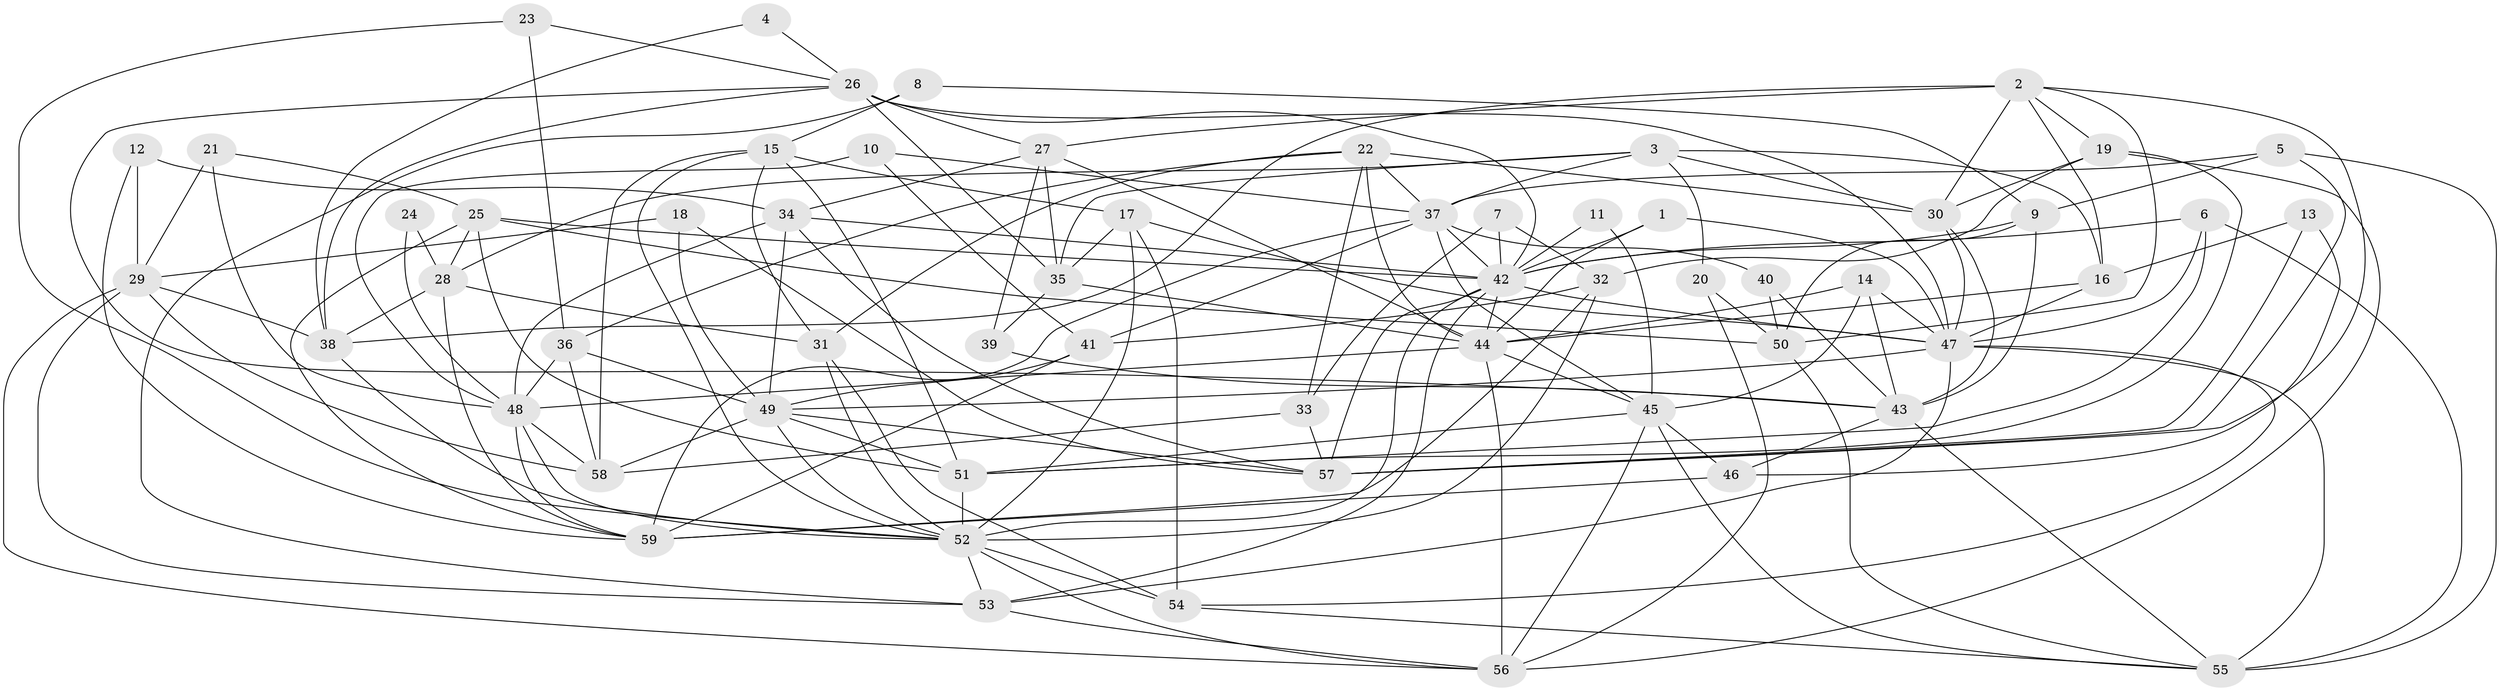 // original degree distribution, {4: 0.2796610169491525, 3: 0.288135593220339, 5: 0.13559322033898305, 2: 0.13559322033898305, 6: 0.0847457627118644, 9: 0.00847457627118644, 8: 0.00847457627118644, 7: 0.059322033898305086}
// Generated by graph-tools (version 1.1) at 2025/26/03/09/25 03:26:12]
// undirected, 59 vertices, 168 edges
graph export_dot {
graph [start="1"]
  node [color=gray90,style=filled];
  1;
  2;
  3;
  4;
  5;
  6;
  7;
  8;
  9;
  10;
  11;
  12;
  13;
  14;
  15;
  16;
  17;
  18;
  19;
  20;
  21;
  22;
  23;
  24;
  25;
  26;
  27;
  28;
  29;
  30;
  31;
  32;
  33;
  34;
  35;
  36;
  37;
  38;
  39;
  40;
  41;
  42;
  43;
  44;
  45;
  46;
  47;
  48;
  49;
  50;
  51;
  52;
  53;
  54;
  55;
  56;
  57;
  58;
  59;
  1 -- 42 [weight=1.0];
  1 -- 44 [weight=1.0];
  1 -- 47 [weight=1.0];
  2 -- 16 [weight=1.0];
  2 -- 19 [weight=1.0];
  2 -- 27 [weight=1.0];
  2 -- 30 [weight=2.0];
  2 -- 38 [weight=1.0];
  2 -- 50 [weight=1.0];
  2 -- 57 [weight=1.0];
  3 -- 16 [weight=1.0];
  3 -- 20 [weight=1.0];
  3 -- 28 [weight=1.0];
  3 -- 30 [weight=1.0];
  3 -- 35 [weight=1.0];
  3 -- 37 [weight=1.0];
  4 -- 26 [weight=1.0];
  4 -- 38 [weight=1.0];
  5 -- 9 [weight=1.0];
  5 -- 37 [weight=1.0];
  5 -- 55 [weight=1.0];
  5 -- 57 [weight=1.0];
  6 -- 42 [weight=1.0];
  6 -- 47 [weight=1.0];
  6 -- 51 [weight=1.0];
  6 -- 55 [weight=1.0];
  7 -- 32 [weight=1.0];
  7 -- 33 [weight=1.0];
  7 -- 42 [weight=1.0];
  8 -- 9 [weight=1.0];
  8 -- 15 [weight=1.0];
  8 -- 53 [weight=1.0];
  9 -- 42 [weight=1.0];
  9 -- 43 [weight=1.0];
  9 -- 50 [weight=1.0];
  10 -- 37 [weight=1.0];
  10 -- 41 [weight=1.0];
  10 -- 48 [weight=1.0];
  11 -- 42 [weight=1.0];
  11 -- 45 [weight=1.0];
  12 -- 29 [weight=1.0];
  12 -- 34 [weight=1.0];
  12 -- 59 [weight=1.0];
  13 -- 16 [weight=1.0];
  13 -- 46 [weight=1.0];
  13 -- 57 [weight=1.0];
  14 -- 43 [weight=1.0];
  14 -- 44 [weight=1.0];
  14 -- 45 [weight=1.0];
  14 -- 47 [weight=1.0];
  15 -- 17 [weight=1.0];
  15 -- 31 [weight=1.0];
  15 -- 51 [weight=1.0];
  15 -- 52 [weight=1.0];
  15 -- 58 [weight=1.0];
  16 -- 44 [weight=1.0];
  16 -- 47 [weight=1.0];
  17 -- 35 [weight=1.0];
  17 -- 47 [weight=1.0];
  17 -- 52 [weight=1.0];
  17 -- 54 [weight=1.0];
  18 -- 29 [weight=1.0];
  18 -- 49 [weight=1.0];
  18 -- 57 [weight=1.0];
  19 -- 30 [weight=1.0];
  19 -- 32 [weight=1.0];
  19 -- 51 [weight=1.0];
  19 -- 56 [weight=1.0];
  20 -- 50 [weight=1.0];
  20 -- 56 [weight=1.0];
  21 -- 25 [weight=1.0];
  21 -- 29 [weight=2.0];
  21 -- 48 [weight=1.0];
  22 -- 30 [weight=1.0];
  22 -- 31 [weight=1.0];
  22 -- 33 [weight=1.0];
  22 -- 36 [weight=1.0];
  22 -- 37 [weight=1.0];
  22 -- 44 [weight=1.0];
  23 -- 26 [weight=1.0];
  23 -- 36 [weight=1.0];
  23 -- 52 [weight=1.0];
  24 -- 28 [weight=1.0];
  24 -- 48 [weight=1.0];
  25 -- 28 [weight=1.0];
  25 -- 42 [weight=1.0];
  25 -- 50 [weight=1.0];
  25 -- 51 [weight=1.0];
  25 -- 59 [weight=1.0];
  26 -- 27 [weight=1.0];
  26 -- 35 [weight=1.0];
  26 -- 38 [weight=1.0];
  26 -- 42 [weight=1.0];
  26 -- 43 [weight=1.0];
  26 -- 47 [weight=2.0];
  27 -- 34 [weight=1.0];
  27 -- 35 [weight=1.0];
  27 -- 39 [weight=1.0];
  27 -- 44 [weight=2.0];
  28 -- 31 [weight=1.0];
  28 -- 38 [weight=1.0];
  28 -- 59 [weight=1.0];
  29 -- 38 [weight=1.0];
  29 -- 53 [weight=1.0];
  29 -- 56 [weight=1.0];
  29 -- 58 [weight=1.0];
  30 -- 43 [weight=1.0];
  30 -- 47 [weight=1.0];
  31 -- 52 [weight=1.0];
  31 -- 54 [weight=1.0];
  32 -- 41 [weight=1.0];
  32 -- 52 [weight=1.0];
  32 -- 59 [weight=2.0];
  33 -- 57 [weight=1.0];
  33 -- 58 [weight=1.0];
  34 -- 42 [weight=1.0];
  34 -- 48 [weight=1.0];
  34 -- 49 [weight=1.0];
  34 -- 57 [weight=1.0];
  35 -- 39 [weight=1.0];
  35 -- 44 [weight=1.0];
  36 -- 48 [weight=1.0];
  36 -- 49 [weight=1.0];
  36 -- 58 [weight=1.0];
  37 -- 40 [weight=1.0];
  37 -- 41 [weight=1.0];
  37 -- 42 [weight=1.0];
  37 -- 45 [weight=1.0];
  37 -- 59 [weight=1.0];
  38 -- 52 [weight=1.0];
  39 -- 43 [weight=1.0];
  40 -- 43 [weight=1.0];
  40 -- 50 [weight=1.0];
  41 -- 49 [weight=1.0];
  41 -- 59 [weight=1.0];
  42 -- 44 [weight=1.0];
  42 -- 47 [weight=1.0];
  42 -- 52 [weight=1.0];
  42 -- 53 [weight=1.0];
  42 -- 57 [weight=1.0];
  43 -- 46 [weight=2.0];
  43 -- 55 [weight=1.0];
  44 -- 45 [weight=1.0];
  44 -- 48 [weight=1.0];
  44 -- 56 [weight=1.0];
  45 -- 46 [weight=1.0];
  45 -- 51 [weight=1.0];
  45 -- 55 [weight=1.0];
  45 -- 56 [weight=1.0];
  46 -- 59 [weight=1.0];
  47 -- 49 [weight=1.0];
  47 -- 53 [weight=1.0];
  47 -- 54 [weight=1.0];
  47 -- 55 [weight=1.0];
  48 -- 52 [weight=1.0];
  48 -- 58 [weight=1.0];
  48 -- 59 [weight=1.0];
  49 -- 51 [weight=1.0];
  49 -- 52 [weight=1.0];
  49 -- 57 [weight=1.0];
  49 -- 58 [weight=2.0];
  50 -- 55 [weight=1.0];
  51 -- 52 [weight=1.0];
  52 -- 53 [weight=1.0];
  52 -- 54 [weight=1.0];
  52 -- 56 [weight=1.0];
  53 -- 56 [weight=1.0];
  54 -- 55 [weight=1.0];
}
